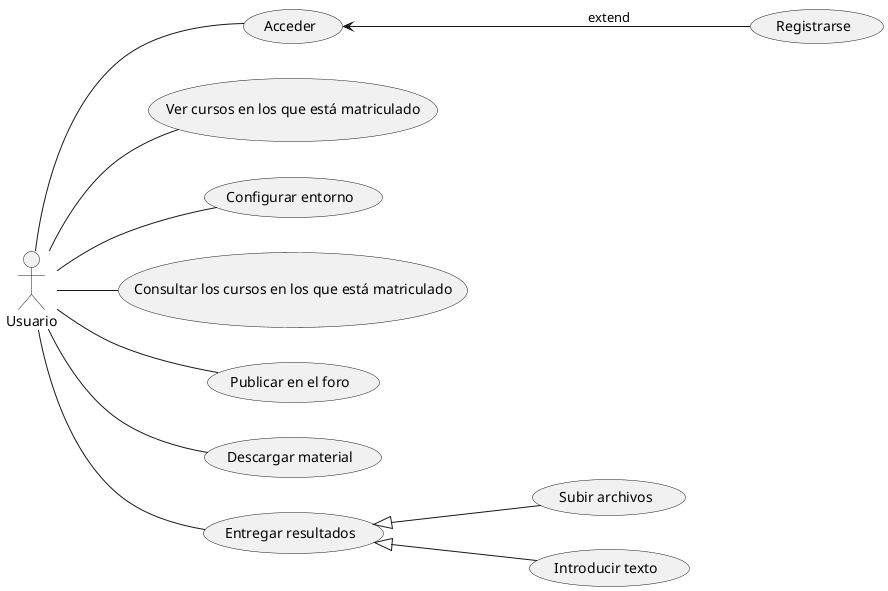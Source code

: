 @startuml
left to right direction
:Usuario: -- (Acceder)
(Acceder) <--- (Registrarse) : extend
:Usuario: -- (Ver cursos en los que está matriculado)
:Usuario: -- (Configurar entorno)
:Usuario: -- (Consultar los cursos en los que está matriculado)
:Usuario: -- (Publicar en el foro)
:Usuario: -- (Descargar material)
:Usuario: -- (Entregar resultados)
(Entregar resultados) <|-- (Subir archivos)
(Entregar resultados) <|-- (Introducir texto)
@enduml